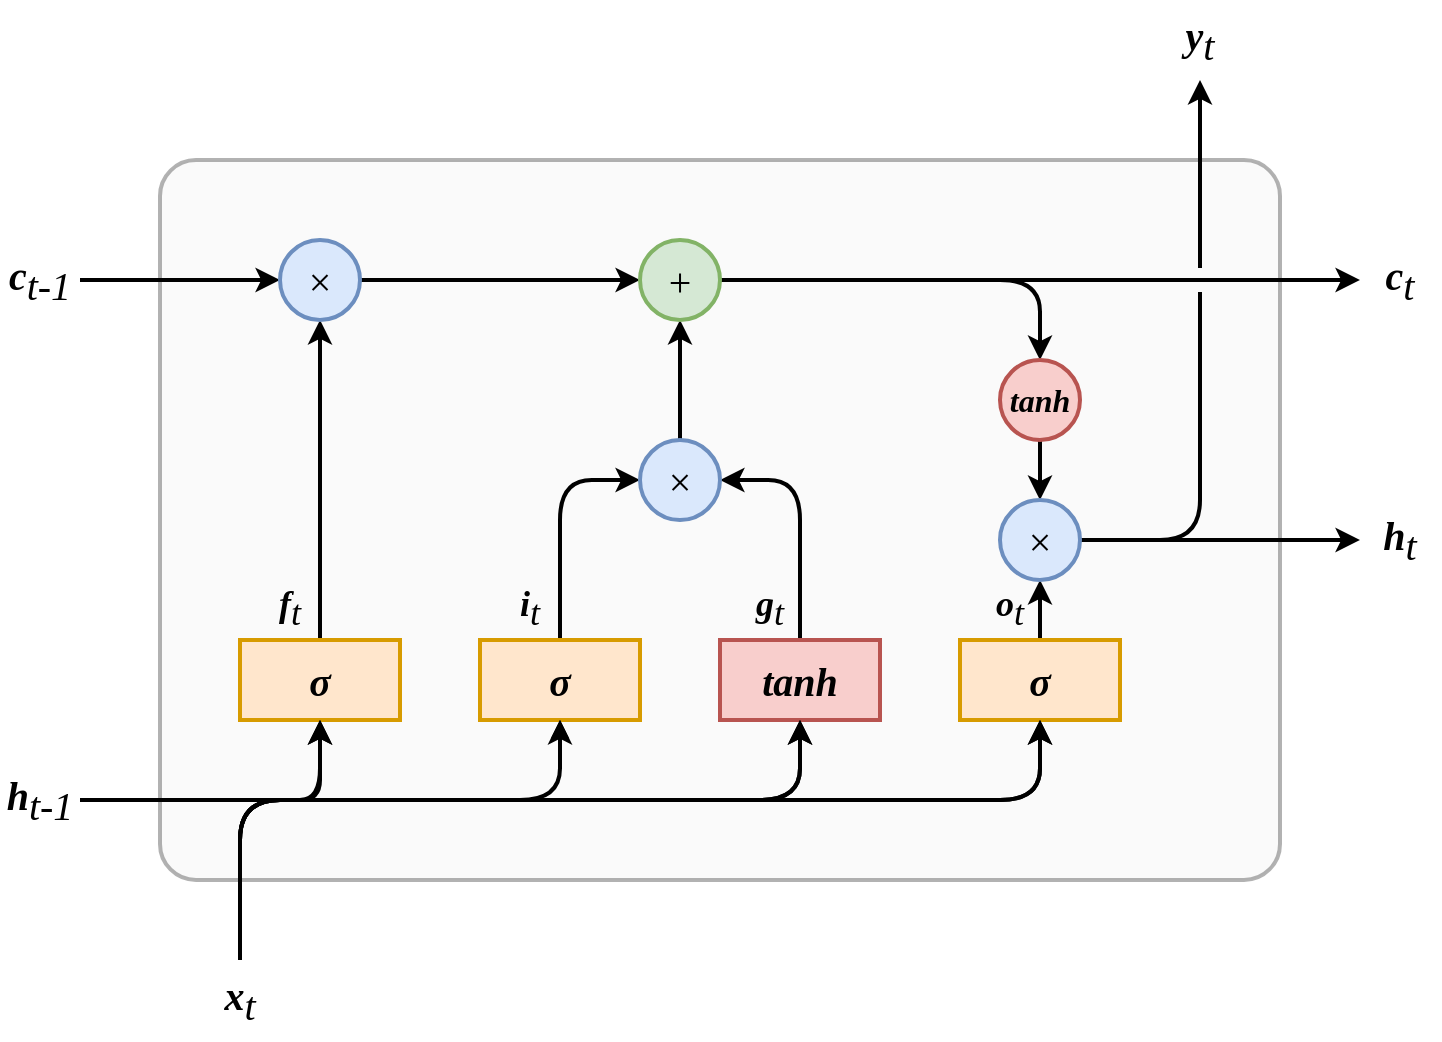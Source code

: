 <mxfile version="19.0.3" type="device"><diagram id="iycwLSMlp3Z28Fjqb3wk" name="第 1 页"><mxGraphModel dx="737" dy="545" grid="1" gridSize="10" guides="1" tooltips="1" connect="1" arrows="1" fold="1" page="1" pageScale="1" pageWidth="1200" pageHeight="1200" math="0" shadow="0"><root><mxCell id="0"/><mxCell id="1" parent="0"/><mxCell id="71" value="" style="rounded=1;whiteSpace=wrap;html=1;fontFamily=STIXGeneral;fontSize=12;strokeWidth=2;verticalAlign=middle;opacity=50;arcSize=5;fontStyle=2;fillColor=#f5f5f5;fontColor=#333333;strokeColor=#666666;" parent="1" vertex="1"><mxGeometry x="200" y="160" width="560" height="360" as="geometry"/></mxCell><mxCell id="33" style="edgeStyle=orthogonalEdgeStyle;rounded=0;orthogonalLoop=1;jettySize=auto;html=1;exitX=0.5;exitY=0;exitDx=0;exitDy=0;entryX=0.5;entryY=1;entryDx=0;entryDy=0;fontFamily=STIXGeneral;fontSize=20;strokeWidth=2;fontStyle=2;arcSize=40;" parent="1" source="13" target="EqlZHJeOMg1ihvlK928E-79" edge="1"><mxGeometry relative="1" as="geometry"><mxPoint x="280" y="240" as="targetPoint"/></mxGeometry></mxCell><mxCell id="13" value="σ" style="rounded=0;whiteSpace=wrap;html=1;fontSize=20;strokeWidth=2;fontFamily=STIXGeneral;fontStyle=3;fillColor=#ffe6cc;strokeColor=#d79b00;" parent="1" vertex="1"><mxGeometry x="240" y="400" width="80" height="40" as="geometry"/></mxCell><mxCell id="57" style="edgeStyle=orthogonalEdgeStyle;rounded=1;orthogonalLoop=1;jettySize=auto;html=1;exitX=0.5;exitY=0;exitDx=0;exitDy=0;fontFamily=STIXGeneral;fontSize=20;strokeWidth=2;fontStyle=2;arcSize=40;entryX=1;entryY=0.5;entryDx=0;entryDy=0;" parent="1" source="14" target="EqlZHJeOMg1ihvlK928E-80" edge="1"><mxGeometry relative="1" as="geometry"><mxPoint x="480" y="300" as="targetPoint"/></mxGeometry></mxCell><mxCell id="14" value="tanh" style="rounded=0;whiteSpace=wrap;html=1;fontSize=20;strokeWidth=2;fontFamily=STIXGeneral;fontStyle=3;fillColor=#f8cecc;strokeColor=#b85450;" parent="1" vertex="1"><mxGeometry x="480" y="400" width="80" height="40" as="geometry"/></mxCell><mxCell id="39" style="edgeStyle=orthogonalEdgeStyle;rounded=1;orthogonalLoop=1;jettySize=auto;html=1;exitX=0.5;exitY=0;exitDx=0;exitDy=0;entryX=0;entryY=0.5;entryDx=0;entryDy=0;fontFamily=STIXGeneral;fontSize=20;strokeWidth=2;fontStyle=2;arcSize=40;" parent="1" source="16" target="EqlZHJeOMg1ihvlK928E-80" edge="1"><mxGeometry relative="1" as="geometry"/></mxCell><mxCell id="16" value="σ" style="rounded=0;whiteSpace=wrap;html=1;fontSize=20;strokeWidth=2;fontFamily=STIXGeneral;fontStyle=3;fillColor=#ffe6cc;strokeColor=#d79b00;" parent="1" vertex="1"><mxGeometry x="360" y="400" width="80" height="40" as="geometry"/></mxCell><mxCell id="51" style="edgeStyle=orthogonalEdgeStyle;rounded=0;orthogonalLoop=1;jettySize=auto;html=1;exitX=0.5;exitY=0;exitDx=0;exitDy=0;entryX=0.5;entryY=1;entryDx=0;entryDy=0;fontFamily=STIXGeneral;fontSize=20;strokeWidth=2;fontStyle=2;arcSize=40;" parent="1" source="17" target="EqlZHJeOMg1ihvlK928E-81" edge="1"><mxGeometry relative="1" as="geometry"/></mxCell><mxCell id="17" value="σ" style="rounded=0;whiteSpace=wrap;html=1;fontSize=20;strokeWidth=2;fontFamily=STIXGeneral;fontStyle=3;fillColor=#ffe6cc;strokeColor=#d79b00;" parent="1" vertex="1"><mxGeometry x="600" y="400" width="80" height="40" as="geometry"/></mxCell><mxCell id="22" style="edgeStyle=orthogonalEdgeStyle;rounded=1;orthogonalLoop=1;jettySize=auto;html=1;exitX=1;exitY=0.5;exitDx=0;exitDy=0;entryX=0.5;entryY=1;entryDx=0;entryDy=0;fontFamily=STIXGeneral;fontSize=20;fontStyle=2;strokeWidth=2;" parent="1" source="19" target="13" edge="1"><mxGeometry relative="1" as="geometry"/></mxCell><mxCell id="24" style="edgeStyle=orthogonalEdgeStyle;rounded=1;orthogonalLoop=1;jettySize=auto;html=1;exitX=1;exitY=0.5;exitDx=0;exitDy=0;entryX=0.5;entryY=1;entryDx=0;entryDy=0;fontFamily=STIXGeneral;fontSize=20;fontStyle=2;arcSize=40;" parent="1" source="19" target="16" edge="1"><mxGeometry relative="1" as="geometry"/></mxCell><mxCell id="26" style="edgeStyle=orthogonalEdgeStyle;rounded=1;orthogonalLoop=1;jettySize=auto;html=1;exitX=1;exitY=0.5;exitDx=0;exitDy=0;entryX=0.5;entryY=1;entryDx=0;entryDy=0;fontFamily=STIXGeneral;fontSize=20;strokeWidth=2;fontStyle=2;arcSize=40;" parent="1" source="19" target="17" edge="1"><mxGeometry relative="1" as="geometry"/></mxCell><mxCell id="28" style="edgeStyle=orthogonalEdgeStyle;rounded=1;orthogonalLoop=1;jettySize=auto;html=1;exitX=1;exitY=0.5;exitDx=0;exitDy=0;fontFamily=STIXGeneral;fontSize=20;strokeWidth=2;fontStyle=2;arcSize=40;" parent="1" source="19" target="14" edge="1"><mxGeometry relative="1" as="geometry"><Array as="points"><mxPoint x="520" y="480"/></Array></mxGeometry></mxCell><mxCell id="19" value="&lt;b&gt;h&lt;/b&gt;&lt;sub style=&quot;font-size: 20px;&quot;&gt;t-1&lt;/sub&gt;" style="text;html=1;strokeColor=none;fillColor=none;align=center;verticalAlign=middle;whiteSpace=wrap;rounded=0;fontFamily=STIXGeneral;fontSize=20;fontStyle=2" parent="1" vertex="1"><mxGeometry x="120" y="460" width="40" height="40" as="geometry"/></mxCell><mxCell id="23" style="edgeStyle=orthogonalEdgeStyle;rounded=1;orthogonalLoop=1;jettySize=auto;html=1;exitX=0.5;exitY=0;exitDx=0;exitDy=0;entryX=0.5;entryY=1;entryDx=0;entryDy=0;fontFamily=STIXGeneral;fontSize=20;strokeWidth=2;fontStyle=2;arcSize=40;" parent="1" source="20" target="13" edge="1"><mxGeometry relative="1" as="geometry"><Array as="points"><mxPoint x="240" y="480"/><mxPoint x="280" y="480"/></Array></mxGeometry></mxCell><mxCell id="25" style="edgeStyle=orthogonalEdgeStyle;rounded=1;orthogonalLoop=1;jettySize=auto;html=1;exitX=0.5;exitY=0;exitDx=0;exitDy=0;entryX=0.5;entryY=1;entryDx=0;entryDy=0;fontFamily=STIXGeneral;fontSize=20;strokeWidth=2;fontStyle=2;arcSize=40;" parent="1" source="20" target="16" edge="1"><mxGeometry relative="1" as="geometry"><Array as="points"><mxPoint x="240" y="480"/><mxPoint x="400" y="480"/></Array></mxGeometry></mxCell><mxCell id="27" style="edgeStyle=orthogonalEdgeStyle;rounded=1;orthogonalLoop=1;jettySize=auto;html=1;exitX=0.5;exitY=0;exitDx=0;exitDy=0;entryX=0.5;entryY=1;entryDx=0;entryDy=0;fontFamily=STIXGeneral;fontSize=20;strokeWidth=2;fontStyle=2;arcSize=40;" parent="1" source="20" target="17" edge="1"><mxGeometry relative="1" as="geometry"><Array as="points"><mxPoint x="240" y="480"/><mxPoint x="640" y="480"/></Array></mxGeometry></mxCell><mxCell id="29" style="edgeStyle=orthogonalEdgeStyle;orthogonalLoop=1;jettySize=auto;html=1;exitX=0.5;exitY=0;exitDx=0;exitDy=0;entryX=0.5;entryY=1;entryDx=0;entryDy=0;fontFamily=STIXGeneral;fontSize=20;strokeWidth=2;fontStyle=2;rounded=1;arcSize=40;" parent="1" source="20" target="14" edge="1"><mxGeometry relative="1" as="geometry"><Array as="points"><mxPoint x="240" y="480"/><mxPoint x="520" y="480"/></Array></mxGeometry></mxCell><mxCell id="20" value="&lt;b&gt;x&lt;/b&gt;&lt;sub style=&quot;font-size: 20px;&quot;&gt;t&lt;/sub&gt;" style="text;html=1;strokeColor=none;fillColor=none;align=center;verticalAlign=middle;whiteSpace=wrap;rounded=0;fontFamily=STIXGeneral;fontSize=20;fontStyle=2" parent="1" vertex="1"><mxGeometry x="200" y="560" width="80" height="40" as="geometry"/></mxCell><mxCell id="32" style="edgeStyle=orthogonalEdgeStyle;rounded=0;orthogonalLoop=1;jettySize=auto;html=1;exitX=1;exitY=0.5;exitDx=0;exitDy=0;entryX=0;entryY=0.5;entryDx=0;entryDy=0;fontFamily=STIXGeneral;fontSize=20;strokeWidth=2;fontStyle=2;arcSize=40;" parent="1" source="30" target="EqlZHJeOMg1ihvlK928E-79" edge="1"><mxGeometry relative="1" as="geometry"/></mxCell><mxCell id="30" value="&lt;b&gt;c&lt;/b&gt;&lt;sub style=&quot;font-size: 20px;&quot;&gt;t-1&lt;/sub&gt;" style="text;html=1;strokeColor=none;fillColor=none;align=center;verticalAlign=middle;whiteSpace=wrap;rounded=0;fontFamily=STIXGeneral;fontSize=20;fontStyle=2" parent="1" vertex="1"><mxGeometry x="120" y="200" width="40" height="40" as="geometry"/></mxCell><mxCell id="42" style="edgeStyle=orthogonalEdgeStyle;rounded=0;orthogonalLoop=1;jettySize=auto;html=1;exitX=1;exitY=0.5;exitDx=0;exitDy=0;entryX=0;entryY=0.5;entryDx=0;entryDy=0;fontFamily=STIXGeneral;fontSize=20;strokeWidth=2;fontStyle=2;arcSize=40;" parent="1" source="EqlZHJeOMg1ihvlK928E-79" target="EqlZHJeOMg1ihvlK928E-82" edge="1"><mxGeometry relative="1" as="geometry"/></mxCell><mxCell id="43" style="edgeStyle=orthogonalEdgeStyle;rounded=0;orthogonalLoop=1;jettySize=auto;html=1;exitX=0.5;exitY=0;exitDx=0;exitDy=0;entryX=0.5;entryY=1;entryDx=0;entryDy=0;fontFamily=STIXGeneral;fontSize=20;strokeWidth=2;fontStyle=2;arcSize=40;" parent="1" source="EqlZHJeOMg1ihvlK928E-80" target="EqlZHJeOMg1ihvlK928E-82" edge="1"><mxGeometry relative="1" as="geometry"><mxPoint x="460" y="280" as="sourcePoint"/><mxPoint x="460" y="240" as="targetPoint"/></mxGeometry></mxCell><mxCell id="47" style="edgeStyle=orthogonalEdgeStyle;rounded=1;orthogonalLoop=1;jettySize=auto;html=1;exitX=1;exitY=0.5;exitDx=0;exitDy=0;entryX=0.5;entryY=0;entryDx=0;entryDy=0;fontFamily=STIXGeneral;fontSize=20;strokeWidth=2;fontStyle=2;arcSize=40;" parent="1" source="EqlZHJeOMg1ihvlK928E-82" target="3QSdnr2mVbn8xVOBElXZ-71" edge="1"><mxGeometry relative="1" as="geometry"><mxPoint x="480" y="220" as="sourcePoint"/></mxGeometry></mxCell><mxCell id="64" style="edgeStyle=orthogonalEdgeStyle;rounded=0;orthogonalLoop=1;jettySize=auto;html=1;exitX=1;exitY=0.5;exitDx=0;exitDy=0;entryX=0;entryY=0.5;entryDx=0;entryDy=0;fontFamily=STIXGeneral;fontSize=20;strokeWidth=2;fontStyle=2;arcSize=40;" parent="1" source="EqlZHJeOMg1ihvlK928E-82" target="44" edge="1"><mxGeometry relative="1" as="geometry"/></mxCell><mxCell id="44" value="&lt;b&gt;c&lt;/b&gt;&lt;sub style=&quot;font-size: 20px;&quot;&gt;t&lt;/sub&gt;" style="text;html=1;strokeColor=none;fillColor=none;align=center;verticalAlign=middle;whiteSpace=wrap;rounded=0;fontFamily=STIXGeneral;fontSize=20;fontStyle=2" parent="1" vertex="1"><mxGeometry x="800" y="200" width="40" height="40" as="geometry"/></mxCell><mxCell id="56" style="edgeStyle=orthogonalEdgeStyle;rounded=0;orthogonalLoop=1;jettySize=auto;html=1;exitX=0.5;exitY=1;exitDx=0;exitDy=0;entryX=0.5;entryY=0;entryDx=0;entryDy=0;fontFamily=STIXGeneral;fontSize=20;strokeWidth=2;fontStyle=2;arcSize=40;" parent="1" source="3QSdnr2mVbn8xVOBElXZ-71" target="EqlZHJeOMg1ihvlK928E-81" edge="1"><mxGeometry relative="1" as="geometry"/></mxCell><mxCell id="63" style="edgeStyle=orthogonalEdgeStyle;rounded=0;orthogonalLoop=1;jettySize=auto;html=1;exitX=1;exitY=0.5;exitDx=0;exitDy=0;entryX=0;entryY=0.5;entryDx=0;entryDy=0;fontFamily=STIXGeneral;fontSize=20;strokeWidth=2;fontStyle=2;arcSize=40;" parent="1" source="EqlZHJeOMg1ihvlK928E-81" target="58" edge="1"><mxGeometry relative="1" as="geometry"><mxPoint x="660" y="350" as="sourcePoint"/></mxGeometry></mxCell><mxCell id="65" style="edgeStyle=orthogonalEdgeStyle;orthogonalLoop=1;jettySize=auto;html=1;exitX=1;exitY=0.5;exitDx=0;exitDy=0;entryX=0.5;entryY=1;entryDx=0;entryDy=0;fontFamily=STIXGeneral;fontSize=20;strokeWidth=2;fontStyle=2;jumpStyle=gap;jumpSize=10;rounded=1;arcSize=40;" parent="1" source="EqlZHJeOMg1ihvlK928E-81" target="60" edge="1"><mxGeometry relative="1" as="geometry"/></mxCell><mxCell id="58" value="&lt;b&gt;h&lt;/b&gt;&lt;sub style=&quot;font-size: 20px;&quot;&gt;t&lt;/sub&gt;" style="text;html=1;strokeColor=none;fillColor=none;align=center;verticalAlign=middle;whiteSpace=wrap;rounded=0;fontFamily=STIXGeneral;fontSize=20;fontStyle=2" parent="1" vertex="1"><mxGeometry x="800" y="330" width="40" height="40" as="geometry"/></mxCell><mxCell id="60" value="&lt;b&gt;y&lt;/b&gt;&lt;sub style=&quot;font-size: 20px;&quot;&gt;t&lt;/sub&gt;" style="text;html=1;strokeColor=none;fillColor=none;align=center;verticalAlign=middle;whiteSpace=wrap;rounded=0;fontFamily=STIXGeneral;fontSize=20;fontStyle=2" parent="1" vertex="1"><mxGeometry x="700" y="80" width="40" height="40" as="geometry"/></mxCell><mxCell id="EqlZHJeOMg1ihvlK928E-71" value="&lt;b&gt;f&lt;/b&gt;&lt;sub style=&quot;font-size: 18px;&quot;&gt;t&lt;/sub&gt;" style="text;html=1;strokeColor=none;fillColor=none;align=center;verticalAlign=middle;whiteSpace=wrap;rounded=0;fontFamily=STIXGeneral;fontSize=18;fontStyle=2" parent="1" vertex="1"><mxGeometry x="250" y="370" width="30" height="30" as="geometry"/></mxCell><mxCell id="EqlZHJeOMg1ihvlK928E-72" value="&lt;b&gt;i&lt;/b&gt;&lt;sub style=&quot;font-size: 18px;&quot;&gt;t&lt;/sub&gt;" style="text;html=1;strokeColor=none;fillColor=none;align=center;verticalAlign=middle;whiteSpace=wrap;rounded=0;fontFamily=STIXGeneral;fontSize=18;fontStyle=2" parent="1" vertex="1"><mxGeometry x="370" y="370" width="30" height="30" as="geometry"/></mxCell><mxCell id="EqlZHJeOMg1ihvlK928E-73" value="&lt;b&gt;o&lt;/b&gt;&lt;sub style=&quot;font-size: 18px;&quot;&gt;t&lt;/sub&gt;" style="text;html=1;strokeColor=none;fillColor=none;align=center;verticalAlign=middle;whiteSpace=wrap;rounded=0;fontFamily=STIXGeneral;fontSize=18;fontStyle=2" parent="1" vertex="1"><mxGeometry x="610" y="370" width="30" height="30" as="geometry"/></mxCell><mxCell id="EqlZHJeOMg1ihvlK928E-74" value="&lt;b&gt;g&lt;/b&gt;&lt;sub style=&quot;font-size: 18px;&quot;&gt;t&lt;/sub&gt;" style="text;html=1;strokeColor=none;fillColor=none;align=center;verticalAlign=middle;whiteSpace=wrap;rounded=0;fontFamily=STIXGeneral;fontSize=18;fontStyle=2" parent="1" vertex="1"><mxGeometry x="490" y="370" width="30" height="30" as="geometry"/></mxCell><mxCell id="EqlZHJeOMg1ihvlK928E-79" value="×" style="ellipse;whiteSpace=wrap;html=1;aspect=fixed;fontFamily=STIXGeneral;fontSize=20;strokeWidth=2;fillColor=#dae8fc;strokeColor=#6c8ebf;" parent="1" vertex="1"><mxGeometry x="260" y="200" width="40" height="40" as="geometry"/></mxCell><mxCell id="EqlZHJeOMg1ihvlK928E-80" value="×" style="ellipse;whiteSpace=wrap;html=1;aspect=fixed;fontFamily=STIXGeneral;fontSize=20;strokeWidth=2;fillColor=#dae8fc;strokeColor=#6c8ebf;" parent="1" vertex="1"><mxGeometry x="440" y="300" width="40" height="40" as="geometry"/></mxCell><mxCell id="EqlZHJeOMg1ihvlK928E-81" value="×" style="ellipse;whiteSpace=wrap;html=1;aspect=fixed;fontFamily=STIXGeneral;fontSize=20;strokeWidth=2;fillColor=#dae8fc;strokeColor=#6c8ebf;" parent="1" vertex="1"><mxGeometry x="620" y="330" width="40" height="40" as="geometry"/></mxCell><mxCell id="EqlZHJeOMg1ihvlK928E-82" value="+" style="ellipse;whiteSpace=wrap;html=1;aspect=fixed;fontFamily=STIXGeneral;fontSize=20;strokeWidth=2;fillColor=#d5e8d4;strokeColor=#82b366;" parent="1" vertex="1"><mxGeometry x="440" y="200" width="40" height="40" as="geometry"/></mxCell><mxCell id="3QSdnr2mVbn8xVOBElXZ-71" value="tanh" style="ellipse;whiteSpace=wrap;html=1;aspect=fixed;fillColor=#f8cecc;strokeColor=#b85450;strokeWidth=2;fontFamily=STIXGeneral;fontSize=16;fontStyle=3" vertex="1" parent="1"><mxGeometry x="620" y="260" width="40" height="40" as="geometry"/></mxCell></root></mxGraphModel></diagram></mxfile>